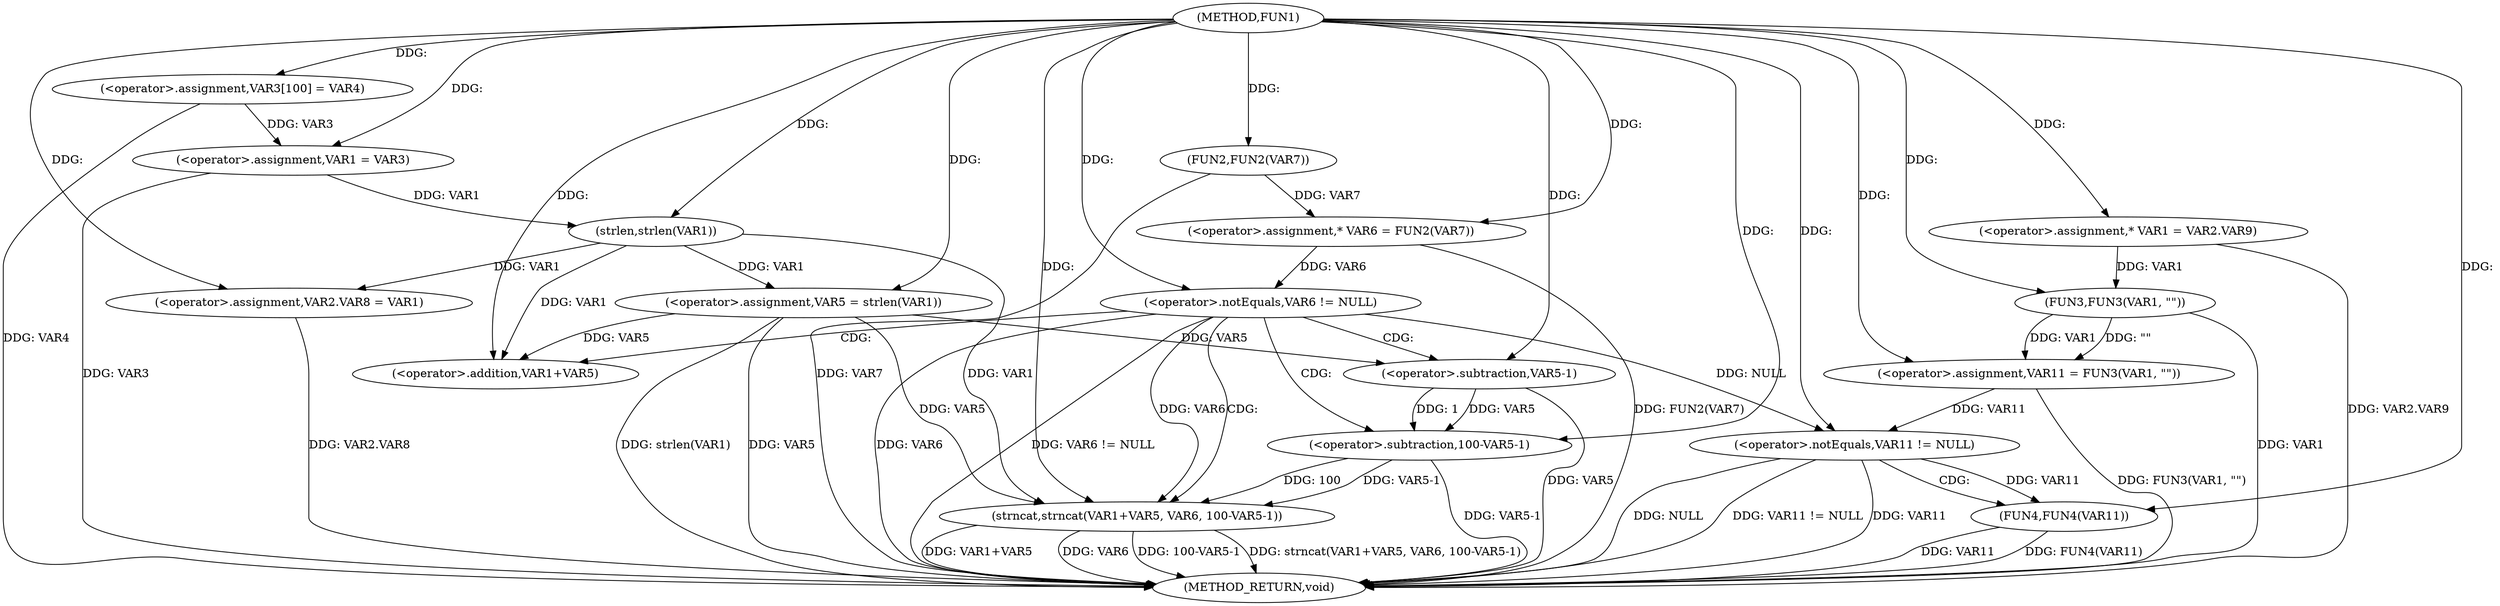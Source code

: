 digraph FUN1 {  
"1000100" [label = "(METHOD,FUN1)" ]
"1000163" [label = "(METHOD_RETURN,void)" ]
"1000105" [label = "(<operator>.assignment,VAR3[100] = VAR4)" ]
"1000108" [label = "(<operator>.assignment,VAR1 = VAR3)" ]
"1000113" [label = "(<operator>.assignment,VAR5 = strlen(VAR1))" ]
"1000115" [label = "(strlen,strlen(VAR1))" ]
"1000118" [label = "(<operator>.assignment,* VAR6 = FUN2(VAR7))" ]
"1000120" [label = "(FUN2,FUN2(VAR7))" ]
"1000123" [label = "(<operator>.notEquals,VAR6 != NULL)" ]
"1000127" [label = "(strncat,strncat(VAR1+VAR5, VAR6, 100-VAR5-1))" ]
"1000128" [label = "(<operator>.addition,VAR1+VAR5)" ]
"1000132" [label = "(<operator>.subtraction,100-VAR5-1)" ]
"1000134" [label = "(<operator>.subtraction,VAR5-1)" ]
"1000137" [label = "(<operator>.assignment,VAR2.VAR8 = VAR1)" ]
"1000144" [label = "(<operator>.assignment,* VAR1 = VAR2.VAR9)" ]
"1000151" [label = "(<operator>.assignment,VAR11 = FUN3(VAR1, \"\"))" ]
"1000153" [label = "(FUN3,FUN3(VAR1, \"\"))" ]
"1000157" [label = "(<operator>.notEquals,VAR11 != NULL)" ]
"1000161" [label = "(FUN4,FUN4(VAR11))" ]
  "1000157" -> "1000163"  [ label = "DDG: NULL"] 
  "1000157" -> "1000163"  [ label = "DDG: VAR11 != NULL"] 
  "1000113" -> "1000163"  [ label = "DDG: VAR5"] 
  "1000153" -> "1000163"  [ label = "DDG: VAR1"] 
  "1000161" -> "1000163"  [ label = "DDG: FUN4(VAR11)"] 
  "1000105" -> "1000163"  [ label = "DDG: VAR4"] 
  "1000123" -> "1000163"  [ label = "DDG: VAR6 != NULL"] 
  "1000127" -> "1000163"  [ label = "DDG: 100-VAR5-1"] 
  "1000157" -> "1000163"  [ label = "DDG: VAR11"] 
  "1000132" -> "1000163"  [ label = "DDG: VAR5-1"] 
  "1000113" -> "1000163"  [ label = "DDG: strlen(VAR1)"] 
  "1000120" -> "1000163"  [ label = "DDG: VAR7"] 
  "1000127" -> "1000163"  [ label = "DDG: strncat(VAR1+VAR5, VAR6, 100-VAR5-1)"] 
  "1000151" -> "1000163"  [ label = "DDG: FUN3(VAR1, \"\")"] 
  "1000134" -> "1000163"  [ label = "DDG: VAR5"] 
  "1000108" -> "1000163"  [ label = "DDG: VAR3"] 
  "1000118" -> "1000163"  [ label = "DDG: FUN2(VAR7)"] 
  "1000127" -> "1000163"  [ label = "DDG: VAR1+VAR5"] 
  "1000137" -> "1000163"  [ label = "DDG: VAR2.VAR8"] 
  "1000161" -> "1000163"  [ label = "DDG: VAR11"] 
  "1000144" -> "1000163"  [ label = "DDG: VAR2.VAR9"] 
  "1000127" -> "1000163"  [ label = "DDG: VAR6"] 
  "1000123" -> "1000163"  [ label = "DDG: VAR6"] 
  "1000100" -> "1000105"  [ label = "DDG: "] 
  "1000105" -> "1000108"  [ label = "DDG: VAR3"] 
  "1000100" -> "1000108"  [ label = "DDG: "] 
  "1000115" -> "1000113"  [ label = "DDG: VAR1"] 
  "1000100" -> "1000113"  [ label = "DDG: "] 
  "1000108" -> "1000115"  [ label = "DDG: VAR1"] 
  "1000100" -> "1000115"  [ label = "DDG: "] 
  "1000120" -> "1000118"  [ label = "DDG: VAR7"] 
  "1000100" -> "1000118"  [ label = "DDG: "] 
  "1000100" -> "1000120"  [ label = "DDG: "] 
  "1000118" -> "1000123"  [ label = "DDG: VAR6"] 
  "1000100" -> "1000123"  [ label = "DDG: "] 
  "1000115" -> "1000127"  [ label = "DDG: VAR1"] 
  "1000100" -> "1000127"  [ label = "DDG: "] 
  "1000113" -> "1000127"  [ label = "DDG: VAR5"] 
  "1000115" -> "1000128"  [ label = "DDG: VAR1"] 
  "1000100" -> "1000128"  [ label = "DDG: "] 
  "1000113" -> "1000128"  [ label = "DDG: VAR5"] 
  "1000123" -> "1000127"  [ label = "DDG: VAR6"] 
  "1000132" -> "1000127"  [ label = "DDG: 100"] 
  "1000132" -> "1000127"  [ label = "DDG: VAR5-1"] 
  "1000100" -> "1000132"  [ label = "DDG: "] 
  "1000134" -> "1000132"  [ label = "DDG: VAR5"] 
  "1000134" -> "1000132"  [ label = "DDG: 1"] 
  "1000100" -> "1000134"  [ label = "DDG: "] 
  "1000113" -> "1000134"  [ label = "DDG: VAR5"] 
  "1000115" -> "1000137"  [ label = "DDG: VAR1"] 
  "1000100" -> "1000137"  [ label = "DDG: "] 
  "1000100" -> "1000144"  [ label = "DDG: "] 
  "1000153" -> "1000151"  [ label = "DDG: VAR1"] 
  "1000153" -> "1000151"  [ label = "DDG: \"\""] 
  "1000100" -> "1000151"  [ label = "DDG: "] 
  "1000144" -> "1000153"  [ label = "DDG: VAR1"] 
  "1000100" -> "1000153"  [ label = "DDG: "] 
  "1000151" -> "1000157"  [ label = "DDG: VAR11"] 
  "1000100" -> "1000157"  [ label = "DDG: "] 
  "1000123" -> "1000157"  [ label = "DDG: NULL"] 
  "1000157" -> "1000161"  [ label = "DDG: VAR11"] 
  "1000100" -> "1000161"  [ label = "DDG: "] 
  "1000123" -> "1000132"  [ label = "CDG: "] 
  "1000123" -> "1000128"  [ label = "CDG: "] 
  "1000123" -> "1000127"  [ label = "CDG: "] 
  "1000123" -> "1000134"  [ label = "CDG: "] 
  "1000157" -> "1000161"  [ label = "CDG: "] 
}
